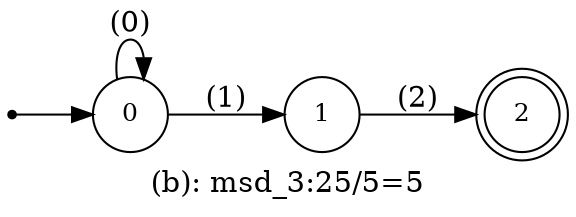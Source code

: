 digraph G {
label = "(b): msd_3:25/5=5";
rankdir = LR;
node [shape = circle, label="0", fontsize=12]0;
node [shape = circle, label="1", fontsize=12]1;
node [shape = doublecircle, label="2", fontsize=12]2;
node [shape = point ]; qi
qi ->0;
0 -> 0[ label = "(0)"];
0 -> 1[ label = "(1)"];
1 -> 2[ label = "(2)"];
}
